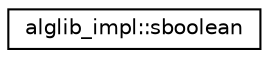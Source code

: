 digraph "Graphical Class Hierarchy"
{
  edge [fontname="Helvetica",fontsize="10",labelfontname="Helvetica",labelfontsize="10"];
  node [fontname="Helvetica",fontsize="10",shape=record];
  rankdir="LR";
  Node0 [label="alglib_impl::sboolean",height=0.2,width=0.4,color="black", fillcolor="white", style="filled",URL="$structalglib__impl_1_1sboolean.html"];
}
